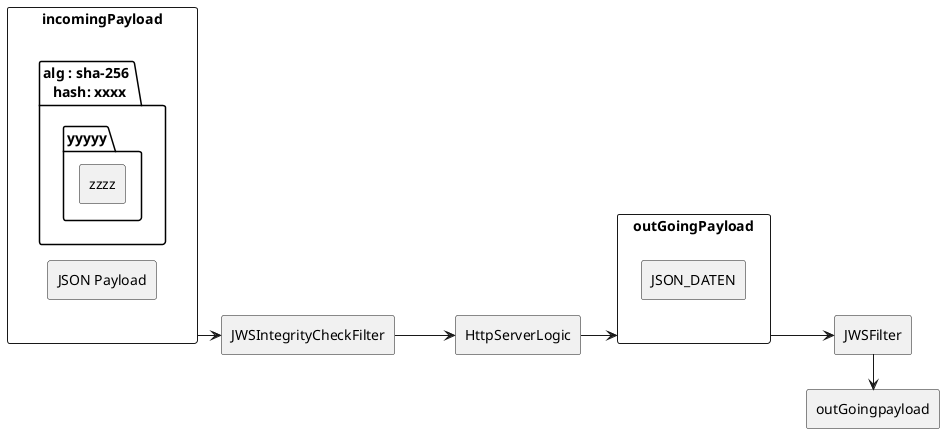 @startuml

left to right direction

rectangle JWSFilter{
}
rectangle HttpServerLogic{
}
rectangle JWSIntegrityCheckFilter{
}
rectangle incomingPayload{
    rectangle "JSON Payload"{
    }
    rectangle "alg : sha-256 \n hash: xxxx.yyyyy.zzzz"{
    }
}
rectangle outGoingPayload{
    rectangle JSON_DATEN{
    }
}
rectangle outGoingpayload{
}

incomingPayload -->JWSIntegrityCheckFilter 
JWSIntegrityCheckFilter --> HttpServerLogic  
HttpServerLogic --> outGoingPayload 
outGoingPayload --> JWSFilter

JWSFilter -> outGoingpayload


@enduml

